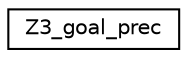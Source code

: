 digraph "Graphical Class Hierarchy"
{
  edge [fontname="Helvetica",fontsize="10",labelfontname="Helvetica",labelfontsize="10"];
  node [fontname="Helvetica",fontsize="10",shape=record];
  rankdir="LR";
  Node1 [label="Z3_goal_prec",height=0.2,width=0.4,color="black", fillcolor="white", style="filled",URL="$enumcom_1_1microsoft_1_1z3_1_1enumerations_1_1_z3__goal__prec.html"];
}
